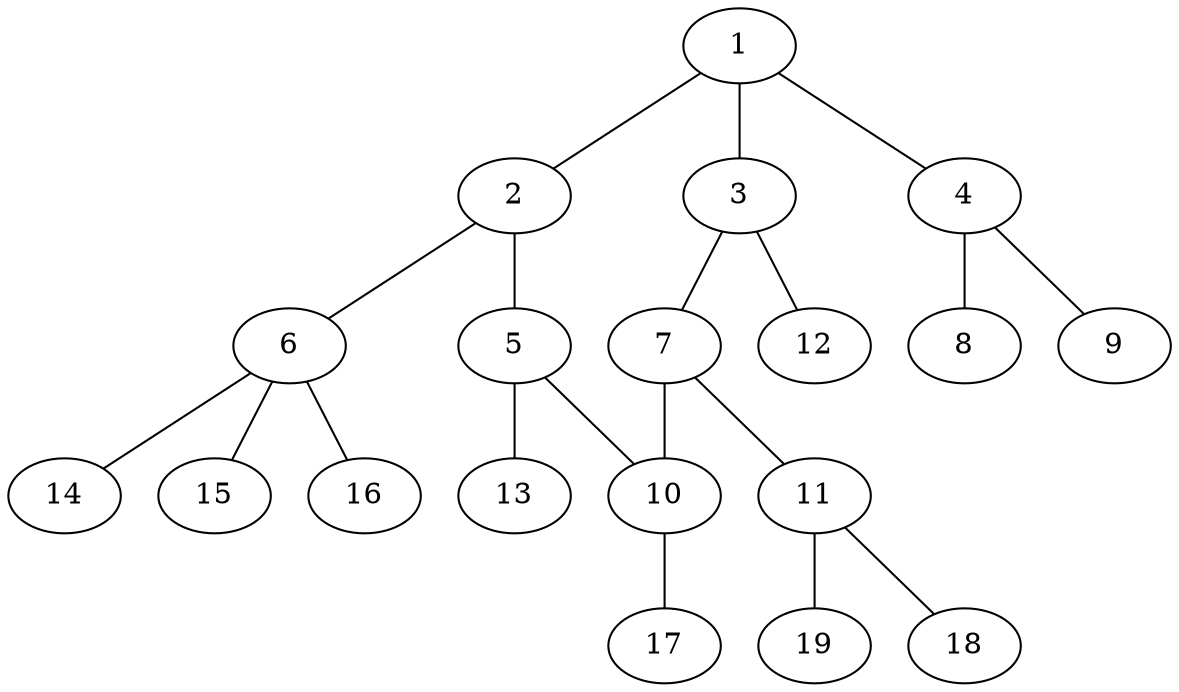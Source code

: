 graph molecule_2972 {
	1	 [chem=C];
	2	 [chem=C];
	1 -- 2	 [valence=2];
	3	 [chem=C];
	1 -- 3	 [valence=1];
	4	 [chem=N];
	1 -- 4	 [valence=1];
	5	 [chem=C];
	2 -- 5	 [valence=1];
	6	 [chem=C];
	2 -- 6	 [valence=1];
	7	 [chem=C];
	3 -- 7	 [valence=2];
	12	 [chem=H];
	3 -- 12	 [valence=1];
	8	 [chem=O];
	4 -- 8	 [valence=2];
	9	 [chem=O];
	4 -- 9	 [valence=1];
	10	 [chem=C];
	5 -- 10	 [valence=2];
	13	 [chem=H];
	5 -- 13	 [valence=1];
	14	 [chem=H];
	6 -- 14	 [valence=1];
	15	 [chem=H];
	6 -- 15	 [valence=1];
	16	 [chem=H];
	6 -- 16	 [valence=1];
	7 -- 10	 [valence=1];
	11	 [chem=N];
	7 -- 11	 [valence=1];
	17	 [chem=H];
	10 -- 17	 [valence=1];
	18	 [chem=H];
	11 -- 18	 [valence=1];
	19	 [chem=H];
	11 -- 19	 [valence=1];
}
